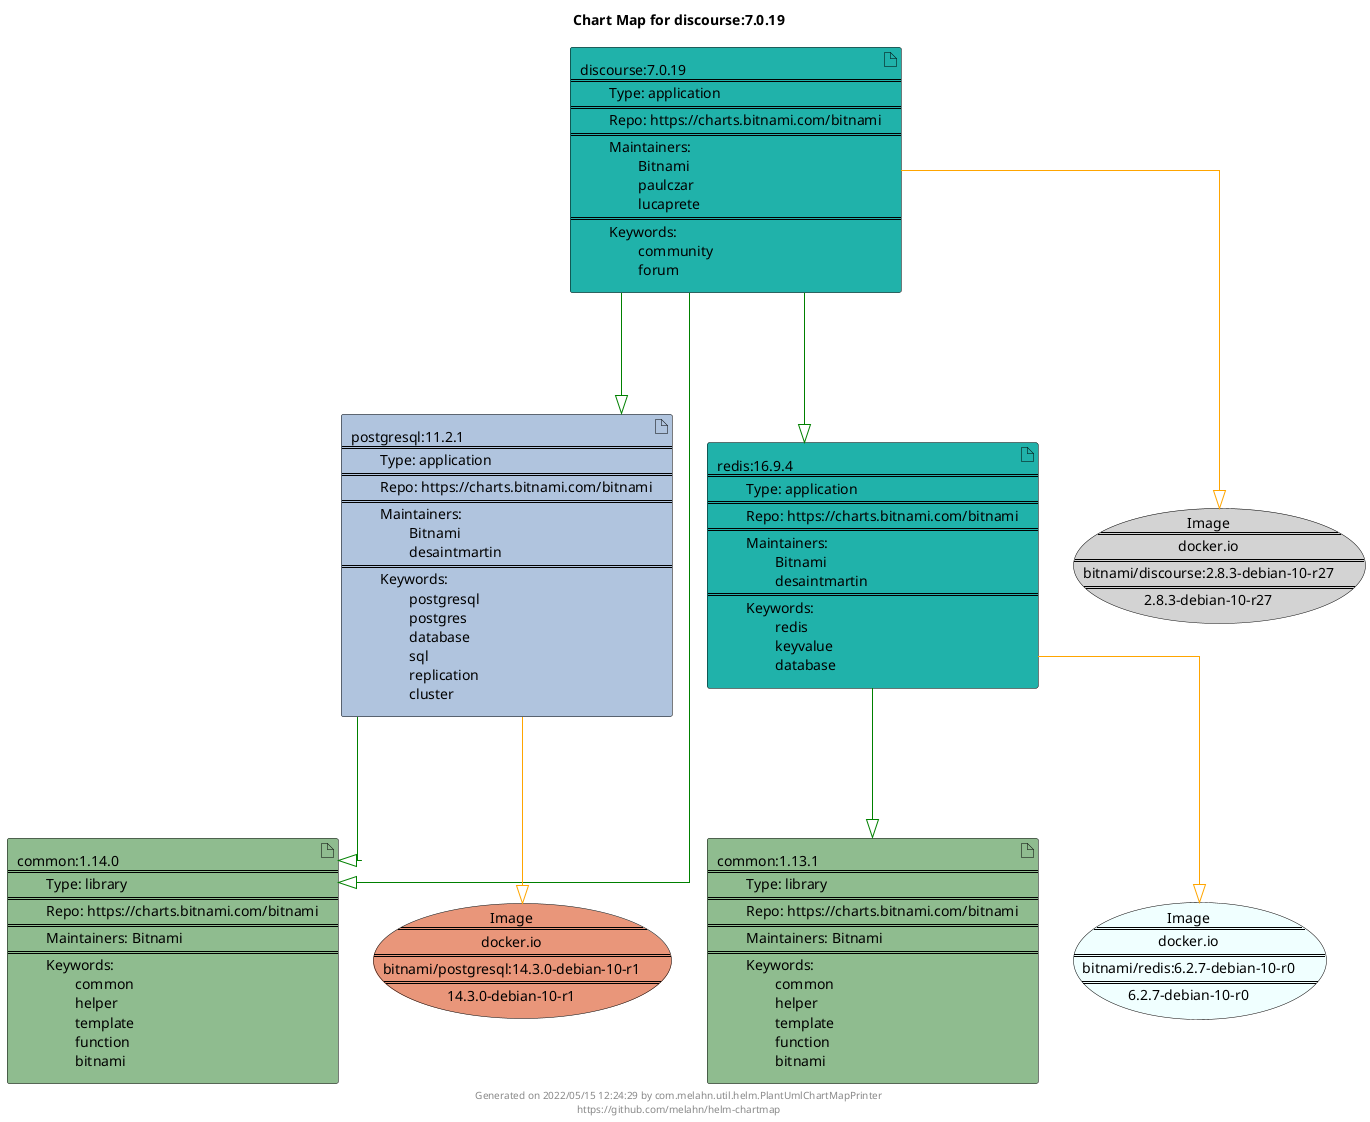 @startuml
skinparam linetype ortho
skinparam backgroundColor white
skinparam usecaseBorderColor black
skinparam usecaseArrowColor LightSlateGray
skinparam artifactBorderColor black
skinparam artifactArrowColor LightSlateGray

title Chart Map for discourse:7.0.19

'There are 5 referenced Helm Charts
artifact "common:1.13.1\n====\n\tType: library\n====\n\tRepo: https://charts.bitnami.com/bitnami\n====\n\tMaintainers: Bitnami\n====\n\tKeywords: \n\t\tcommon\n\t\thelper\n\t\ttemplate\n\t\tfunction\n\t\tbitnami" as common_1_13_1 #DarkSeaGreen
artifact "common:1.14.0\n====\n\tType: library\n====\n\tRepo: https://charts.bitnami.com/bitnami\n====\n\tMaintainers: Bitnami\n====\n\tKeywords: \n\t\tcommon\n\t\thelper\n\t\ttemplate\n\t\tfunction\n\t\tbitnami" as common_1_14_0 #DarkSeaGreen
artifact "discourse:7.0.19\n====\n\tType: application\n====\n\tRepo: https://charts.bitnami.com/bitnami\n====\n\tMaintainers: \n\t\tBitnami\n\t\tpaulczar\n\t\tlucaprete\n====\n\tKeywords: \n\t\tcommunity\n\t\tforum" as discourse_7_0_19 #LightSeaGreen
artifact "postgresql:11.2.1\n====\n\tType: application\n====\n\tRepo: https://charts.bitnami.com/bitnami\n====\n\tMaintainers: \n\t\tBitnami\n\t\tdesaintmartin\n====\n\tKeywords: \n\t\tpostgresql\n\t\tpostgres\n\t\tdatabase\n\t\tsql\n\t\treplication\n\t\tcluster" as postgresql_11_2_1 #LightSteelBlue
artifact "redis:16.9.4\n====\n\tType: application\n====\n\tRepo: https://charts.bitnami.com/bitnami\n====\n\tMaintainers: \n\t\tBitnami\n\t\tdesaintmartin\n====\n\tKeywords: \n\t\tredis\n\t\tkeyvalue\n\t\tdatabase" as redis_16_9_4 #LightSeaGreen

'There are 3 referenced Docker Images
usecase "Image\n====\ndocker.io\n====\nbitnami/redis:6.2.7-debian-10-r0\n====\n6.2.7-debian-10-r0" as docker_io_bitnami_redis_6_2_7_debian_10_r0 #Azure
usecase "Image\n====\ndocker.io\n====\nbitnami/postgresql:14.3.0-debian-10-r1\n====\n14.3.0-debian-10-r1" as docker_io_bitnami_postgresql_14_3_0_debian_10_r1 #DarkSalmon
usecase "Image\n====\ndocker.io\n====\nbitnami/discourse:2.8.3-debian-10-r27\n====\n2.8.3-debian-10-r27" as docker_io_bitnami_discourse_2_8_3_debian_10_r27 #LightGrey

'Chart Dependencies
discourse_7_0_19--[#green]-|>redis_16_9_4
redis_16_9_4--[#green]-|>common_1_13_1
discourse_7_0_19--[#green]-|>postgresql_11_2_1
postgresql_11_2_1--[#green]-|>common_1_14_0
discourse_7_0_19--[#green]-|>common_1_14_0
discourse_7_0_19--[#orange]-|>docker_io_bitnami_discourse_2_8_3_debian_10_r27
postgresql_11_2_1--[#orange]-|>docker_io_bitnami_postgresql_14_3_0_debian_10_r1
redis_16_9_4--[#orange]-|>docker_io_bitnami_redis_6_2_7_debian_10_r0

center footer Generated on 2022/05/15 12:24:29 by com.melahn.util.helm.PlantUmlChartMapPrinter\nhttps://github.com/melahn/helm-chartmap
@enduml
